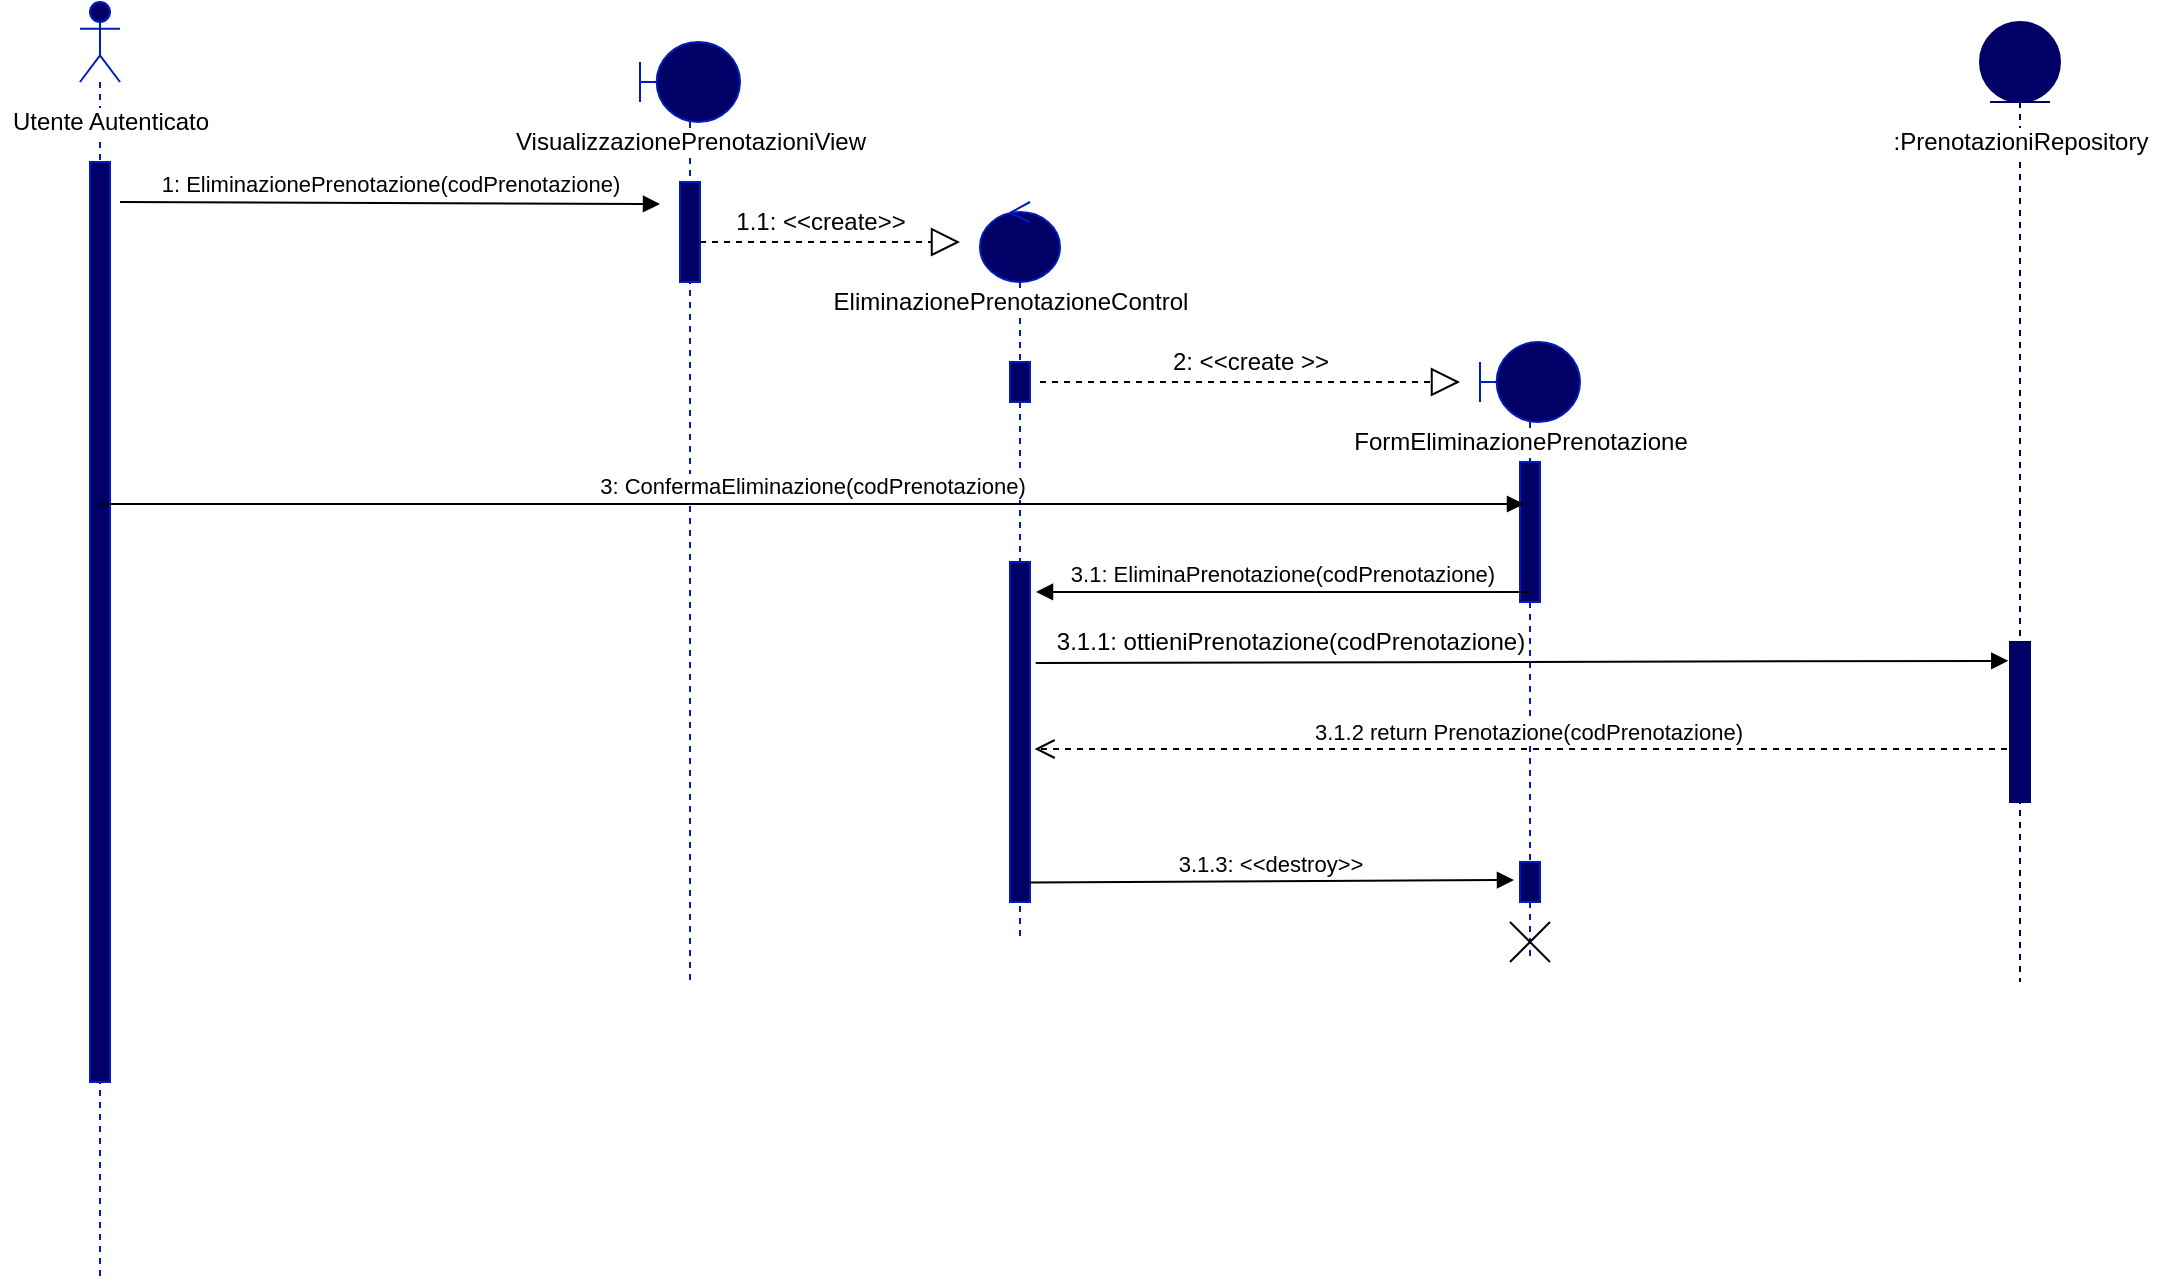<mxfile version="13.9.9" type="device"><diagram name="Page-1" id="13e1069c-82ec-6db2-03f1-153e76fe0fe0"><mxGraphModel dx="1086" dy="806" grid="1" gridSize="10" guides="1" tooltips="1" connect="1" arrows="1" fold="1" page="1" pageScale="1" pageWidth="1100" pageHeight="850" background="#ffffff" math="0" shadow="0"><root><mxCell id="0"/><mxCell id="1" parent="0"/><mxCell id="_yufwbz-svaVSRFWoXzK-1" value="" style="shape=umlLifeline;participant=umlActor;perimeter=lifelinePerimeter;whiteSpace=wrap;html=1;container=1;collapsible=0;recursiveResize=0;verticalAlign=top;spacingTop=36;outlineConnect=0;strokeColor=#001DBC;fontColor=#ffffff;size=40;fillColor=#000066;" parent="1" vertex="1"><mxGeometry x="80" y="40" width="20" height="640" as="geometry"/></mxCell><mxCell id="_yufwbz-svaVSRFWoXzK-5" value="" style="html=1;points=[];perimeter=orthogonalPerimeter;strokeColor=#001DBC;fontColor=#ffffff;fillColor=#000066;" parent="_yufwbz-svaVSRFWoXzK-1" vertex="1"><mxGeometry x="5" y="80" width="10" height="460" as="geometry"/></mxCell><mxCell id="_yufwbz-svaVSRFWoXzK-2" value="&lt;span style=&quot;background-color: rgb(255 , 255 , 255)&quot;&gt;Utente Autenticato&lt;/span&gt;" style="text;html=1;align=center;verticalAlign=middle;resizable=0;points=[];autosize=1;" parent="1" vertex="1"><mxGeometry x="40" y="90" width="110" height="20" as="geometry"/></mxCell><mxCell id="_yufwbz-svaVSRFWoXzK-6" value="1: EliminazionePrenotazione(codPrenotazione)" style="html=1;verticalAlign=bottom;endArrow=block;" parent="1" edge="1"><mxGeometry width="80" relative="1" as="geometry"><mxPoint x="100" y="140" as="sourcePoint"/><mxPoint x="370" y="141" as="targetPoint"/></mxGeometry></mxCell><mxCell id="_yufwbz-svaVSRFWoXzK-7" value="" style="shape=umlLifeline;participant=umlBoundary;perimeter=lifelinePerimeter;whiteSpace=wrap;html=1;container=1;collapsible=0;recursiveResize=0;verticalAlign=top;spacingTop=36;outlineConnect=0;strokeColor=#001DBC;fontColor=#ffffff;fillColor=#000066;" parent="1" vertex="1"><mxGeometry x="360" y="60" width="50" height="470" as="geometry"/></mxCell><mxCell id="_yufwbz-svaVSRFWoXzK-9" value="" style="html=1;points=[];perimeter=orthogonalPerimeter;strokeColor=#001DBC;fontColor=#ffffff;fillColor=#000066;" parent="_yufwbz-svaVSRFWoXzK-7" vertex="1"><mxGeometry x="20" y="70" width="10" height="50" as="geometry"/></mxCell><mxCell id="_yufwbz-svaVSRFWoXzK-8" value="&lt;span style=&quot;background-color: rgb(255 , 255 , 255)&quot;&gt;VisualizzazionePrenotazioniView&lt;/span&gt;" style="text;html=1;align=center;verticalAlign=middle;resizable=0;points=[];autosize=1;" parent="1" vertex="1"><mxGeometry x="290" y="100" width="190" height="20" as="geometry"/></mxCell><mxCell id="_yufwbz-svaVSRFWoXzK-10" value="" style="endArrow=block;dashed=1;endFill=0;endSize=12;html=1;" parent="1" edge="1"><mxGeometry width="160" relative="1" as="geometry"><mxPoint x="390" y="160" as="sourcePoint"/><mxPoint x="520" y="160" as="targetPoint"/></mxGeometry></mxCell><mxCell id="_yufwbz-svaVSRFWoXzK-11" value="1.1: &amp;lt;&amp;lt;create&amp;gt;&amp;gt;" style="text;html=1;align=center;verticalAlign=middle;resizable=0;points=[];autosize=1;" parent="1" vertex="1"><mxGeometry x="400" y="140" width="100" height="20" as="geometry"/></mxCell><mxCell id="_yufwbz-svaVSRFWoXzK-12" value="" style="shape=umlLifeline;participant=umlControl;perimeter=lifelinePerimeter;whiteSpace=wrap;html=1;container=1;collapsible=0;recursiveResize=0;verticalAlign=top;spacingTop=36;outlineConnect=0;strokeColor=#001DBC;fontColor=#ffffff;fillColor=#000066;" parent="1" vertex="1"><mxGeometry x="530" y="140" width="40" height="370" as="geometry"/></mxCell><mxCell id="_yufwbz-svaVSRFWoXzK-14" value="" style="html=1;points=[];perimeter=orthogonalPerimeter;strokeColor=#001DBC;fontColor=#ffffff;fillColor=#000066;" parent="_yufwbz-svaVSRFWoXzK-12" vertex="1"><mxGeometry x="15" y="80" width="10" height="20" as="geometry"/></mxCell><mxCell id="_yufwbz-svaVSRFWoXzK-22" value="" style="html=1;points=[];perimeter=orthogonalPerimeter;strokeColor=#001DBC;fontColor=#ffffff;fillColor=#000066;" parent="_yufwbz-svaVSRFWoXzK-12" vertex="1"><mxGeometry x="15" y="180" width="10" height="170" as="geometry"/></mxCell><mxCell id="_yufwbz-svaVSRFWoXzK-13" value="&lt;span style=&quot;background-color: rgb(255 , 255 , 255)&quot;&gt;EliminazionePrenotazioneControl&lt;/span&gt;" style="text;html=1;align=center;verticalAlign=middle;resizable=0;points=[];autosize=1;" parent="1" vertex="1"><mxGeometry x="450" y="180" width="190" height="20" as="geometry"/></mxCell><mxCell id="_yufwbz-svaVSRFWoXzK-15" value="" style="endArrow=block;dashed=1;endFill=0;endSize=12;html=1;" parent="1" edge="1"><mxGeometry width="160" relative="1" as="geometry"><mxPoint x="560" y="230" as="sourcePoint"/><mxPoint x="770" y="230" as="targetPoint"/></mxGeometry></mxCell><mxCell id="_yufwbz-svaVSRFWoXzK-16" value="2: &amp;lt;&amp;lt;create &amp;gt;&amp;gt;" style="text;html=1;align=center;verticalAlign=middle;resizable=0;points=[];autosize=1;" parent="1" vertex="1"><mxGeometry x="620" y="210" width="90" height="20" as="geometry"/></mxCell><mxCell id="_yufwbz-svaVSRFWoXzK-17" value="" style="shape=umlLifeline;participant=umlBoundary;perimeter=lifelinePerimeter;whiteSpace=wrap;html=1;container=1;collapsible=0;recursiveResize=0;verticalAlign=top;spacingTop=36;outlineConnect=0;strokeColor=#001DBC;fontColor=#ffffff;fillColor=#000066;" parent="1" vertex="1"><mxGeometry x="780" y="210" width="50" height="310" as="geometry"/></mxCell><mxCell id="_yufwbz-svaVSRFWoXzK-19" value="" style="html=1;points=[];perimeter=orthogonalPerimeter;strokeColor=#001DBC;fontColor=#ffffff;fillColor=#000066;" parent="_yufwbz-svaVSRFWoXzK-17" vertex="1"><mxGeometry x="20" y="60" width="10" height="70" as="geometry"/></mxCell><mxCell id="_yufwbz-svaVSRFWoXzK-18" value="&lt;span style=&quot;background-color: rgb(255 , 255 , 255)&quot;&gt;FormEliminazionePrenotazione&lt;/span&gt;" style="text;html=1;align=center;verticalAlign=middle;resizable=0;points=[];autosize=1;" parent="1" vertex="1"><mxGeometry x="710" y="250" width="180" height="20" as="geometry"/></mxCell><mxCell id="_yufwbz-svaVSRFWoXzK-20" value="3: ConfermaEliminazione(codPrenotazione)" style="html=1;verticalAlign=bottom;endArrow=block;entryX=0.2;entryY=0.3;entryDx=0;entryDy=0;entryPerimeter=0;" parent="1" source="_yufwbz-svaVSRFWoXzK-1" target="_yufwbz-svaVSRFWoXzK-19" edge="1"><mxGeometry width="80" relative="1" as="geometry"><mxPoint x="630" y="294.5" as="sourcePoint"/><mxPoint x="710" y="294.5" as="targetPoint"/></mxGeometry></mxCell><mxCell id="_yufwbz-svaVSRFWoXzK-21" value="3.1: EliminaPrenotazione(codPrenotazione)" style="html=1;verticalAlign=bottom;endArrow=block;entryX=1.3;entryY=0.088;entryDx=0;entryDy=0;entryPerimeter=0;" parent="1" source="_yufwbz-svaVSRFWoXzK-17" target="_yufwbz-svaVSRFWoXzK-22" edge="1"><mxGeometry width="80" relative="1" as="geometry"><mxPoint x="680" y="330" as="sourcePoint"/><mxPoint x="580" y="330" as="targetPoint"/></mxGeometry></mxCell><mxCell id="_Bb9HiGwMNIWtHoFJZ8I-1" value="" style="html=1;verticalAlign=bottom;endArrow=block;exitX=1.286;exitY=0.297;exitDx=0;exitDy=0;exitPerimeter=0;entryX=-0.086;entryY=0.157;entryDx=0;entryDy=0;entryPerimeter=0;" parent="1" source="_yufwbz-svaVSRFWoXzK-22" edge="1"><mxGeometry width="80" relative="1" as="geometry"><mxPoint x="620" y="360" as="sourcePoint"/><mxPoint x="1044.14" y="369.42" as="targetPoint"/></mxGeometry></mxCell><mxCell id="_Bb9HiGwMNIWtHoFJZ8I-2" value="3.1.1: ottieniPrenotazione(codPrenotazione)" style="text;html=1;align=center;verticalAlign=middle;resizable=0;points=[];autosize=1;" parent="1" vertex="1"><mxGeometry x="560" y="350" width="250" height="20" as="geometry"/></mxCell><mxCell id="_yufwbz-svaVSRFWoXzK-24" value="" style="html=1;points=[];perimeter=orthogonalPerimeter;strokeColor=#001DBC;fontColor=#ffffff;fillColor=#000066;" parent="1" vertex="1"><mxGeometry x="800" y="470" width="10" height="20" as="geometry"/></mxCell><mxCell id="_yufwbz-svaVSRFWoXzK-23" value="3.1.3: &amp;lt;&amp;lt;destroy&amp;gt;&amp;gt;" style="html=1;verticalAlign=bottom;endArrow=block;exitX=0.886;exitY=0.943;exitDx=0;exitDy=0;exitPerimeter=0;" parent="1" source="_yufwbz-svaVSRFWoXzK-22" edge="1"><mxGeometry width="80" relative="1" as="geometry"><mxPoint x="560" y="480" as="sourcePoint"/><mxPoint x="797" y="479" as="targetPoint"/></mxGeometry></mxCell><mxCell id="_yufwbz-svaVSRFWoXzK-25" value="" style="shape=umlDestroy;" parent="1" vertex="1"><mxGeometry x="795" y="500" width="20" height="20" as="geometry"/></mxCell><mxCell id="_Bb9HiGwMNIWtHoFJZ8I-14" value="3.1.2 return Prenotazione(codPrenotazione)" style="html=1;verticalAlign=bottom;endArrow=open;dashed=1;endSize=8;entryX=1.229;entryY=0.55;entryDx=0;entryDy=0;entryPerimeter=0;" parent="1" target="_yufwbz-svaVSRFWoXzK-22" edge="1"><mxGeometry relative="1" as="geometry"><mxPoint x="1049.5" y="413.5" as="sourcePoint"/><mxPoint x="710" y="380" as="targetPoint"/></mxGeometry></mxCell><mxCell id="bBa2DTejruANVdUVpijg-1" value="" style="shape=umlLifeline;participant=umlEntity;perimeter=lifelinePerimeter;whiteSpace=wrap;html=1;container=1;collapsible=0;recursiveResize=0;verticalAlign=top;spacingTop=36;outlineConnect=0;strokeColor=#000066;fillColor=#000066;" vertex="1" parent="1"><mxGeometry x="1030" y="50" width="40" height="480" as="geometry"/></mxCell><mxCell id="bBa2DTejruANVdUVpijg-2" value="" style="html=1;points=[];perimeter=orthogonalPerimeter;strokeColor=#000066;fillColor=#000066;" vertex="1" parent="bBa2DTejruANVdUVpijg-1"><mxGeometry x="15" y="310" width="10" height="80" as="geometry"/></mxCell><mxCell id="_Bb9HiGwMNIWtHoFJZ8I-13" value="&lt;span style=&quot;background-color: rgb(255 , 255 , 255)&quot;&gt;:PrenotazioniRepository&lt;/span&gt;" style="text;html=1;align=center;verticalAlign=middle;resizable=0;points=[];autosize=1;" parent="1" vertex="1"><mxGeometry x="980" y="100" width="140" height="20" as="geometry"/></mxCell></root></mxGraphModel></diagram></mxfile>
